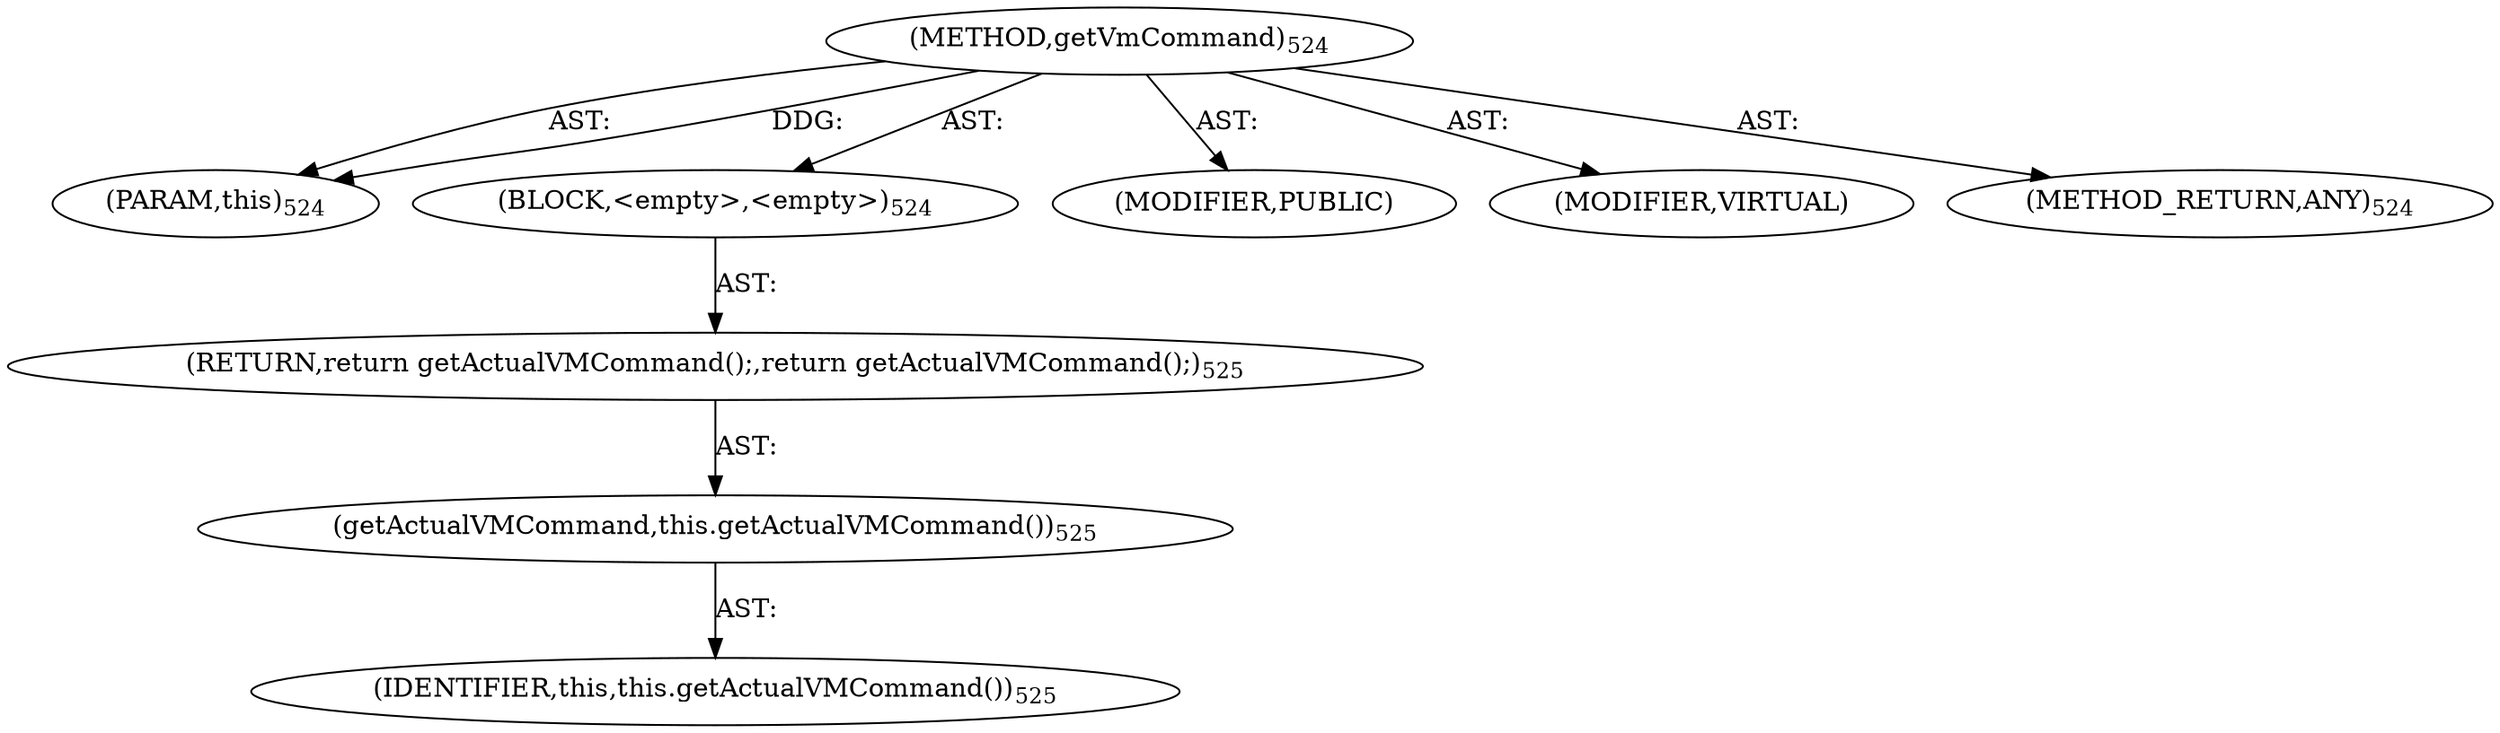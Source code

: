 digraph "getVmCommand" {  
"111669149730" [label = <(METHOD,getVmCommand)<SUB>524</SUB>> ]
"115964117004" [label = <(PARAM,this)<SUB>524</SUB>> ]
"25769803843" [label = <(BLOCK,&lt;empty&gt;,&lt;empty&gt;)<SUB>524</SUB>> ]
"146028888087" [label = <(RETURN,return getActualVMCommand();,return getActualVMCommand();)<SUB>525</SUB>> ]
"30064771343" [label = <(getActualVMCommand,this.getActualVMCommand())<SUB>525</SUB>> ]
"68719476757" [label = <(IDENTIFIER,this,this.getActualVMCommand())<SUB>525</SUB>> ]
"133143986255" [label = <(MODIFIER,PUBLIC)> ]
"133143986256" [label = <(MODIFIER,VIRTUAL)> ]
"128849018914" [label = <(METHOD_RETURN,ANY)<SUB>524</SUB>> ]
  "111669149730" -> "115964117004"  [ label = "AST: "] 
  "111669149730" -> "25769803843"  [ label = "AST: "] 
  "111669149730" -> "133143986255"  [ label = "AST: "] 
  "111669149730" -> "133143986256"  [ label = "AST: "] 
  "111669149730" -> "128849018914"  [ label = "AST: "] 
  "25769803843" -> "146028888087"  [ label = "AST: "] 
  "146028888087" -> "30064771343"  [ label = "AST: "] 
  "30064771343" -> "68719476757"  [ label = "AST: "] 
  "111669149730" -> "115964117004"  [ label = "DDG: "] 
}
